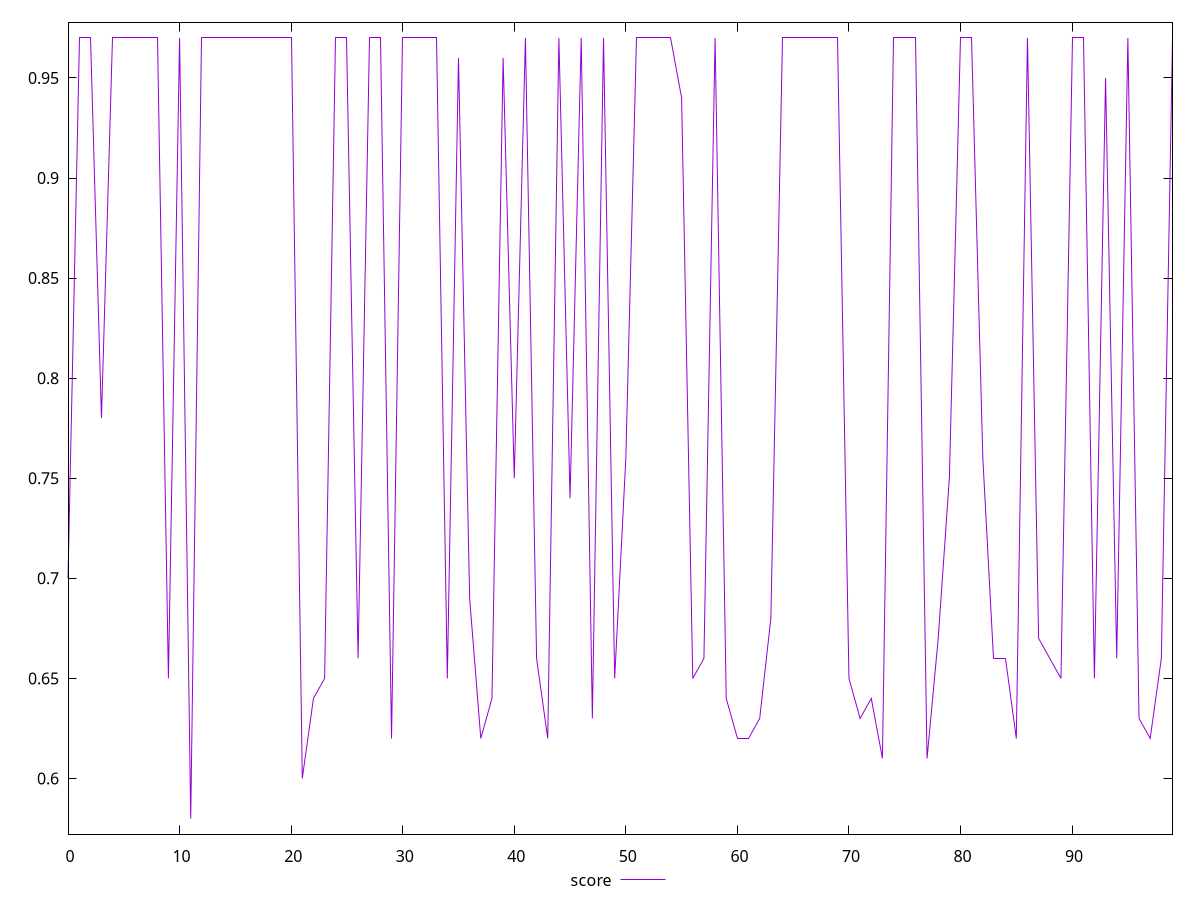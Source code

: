 reset

$score <<EOF
0 0.7
1 0.97
2 0.97
3 0.78
4 0.97
5 0.97
6 0.97
7 0.97
8 0.97
9 0.65
10 0.97
11 0.58
12 0.97
13 0.97
14 0.97
15 0.97
16 0.97
17 0.97
18 0.97
19 0.97
20 0.97
21 0.6
22 0.64
23 0.65
24 0.97
25 0.97
26 0.66
27 0.97
28 0.97
29 0.62
30 0.97
31 0.97
32 0.97
33 0.97
34 0.65
35 0.96
36 0.69
37 0.62
38 0.64
39 0.96
40 0.75
41 0.97
42 0.66
43 0.62
44 0.97
45 0.74
46 0.97
47 0.63
48 0.97
49 0.65
50 0.76
51 0.97
52 0.97
53 0.97
54 0.97
55 0.94
56 0.65
57 0.66
58 0.97
59 0.64
60 0.62
61 0.62
62 0.63
63 0.68
64 0.97
65 0.97
66 0.97
67 0.97
68 0.97
69 0.97
70 0.65
71 0.63
72 0.64
73 0.61
74 0.97
75 0.97
76 0.97
77 0.61
78 0.67
79 0.75
80 0.97
81 0.97
82 0.76
83 0.66
84 0.66
85 0.62
86 0.97
87 0.67
88 0.66
89 0.65
90 0.97
91 0.97
92 0.65
93 0.95
94 0.66
95 0.97
96 0.63
97 0.62
98 0.66
99 0.97
EOF

set key outside below
set xrange [0:99]
set yrange [0.5721999999999999:0.9778]
set trange [0.5721999999999999:0.9778]
set terminal svg size 640, 500 enhanced background rgb 'white'
set output "reports/report_00033_2021-03-01T14-23-16.841Z/speed-index/samples/astro-inner/score/values.svg"

plot $score title "score" with line

reset
